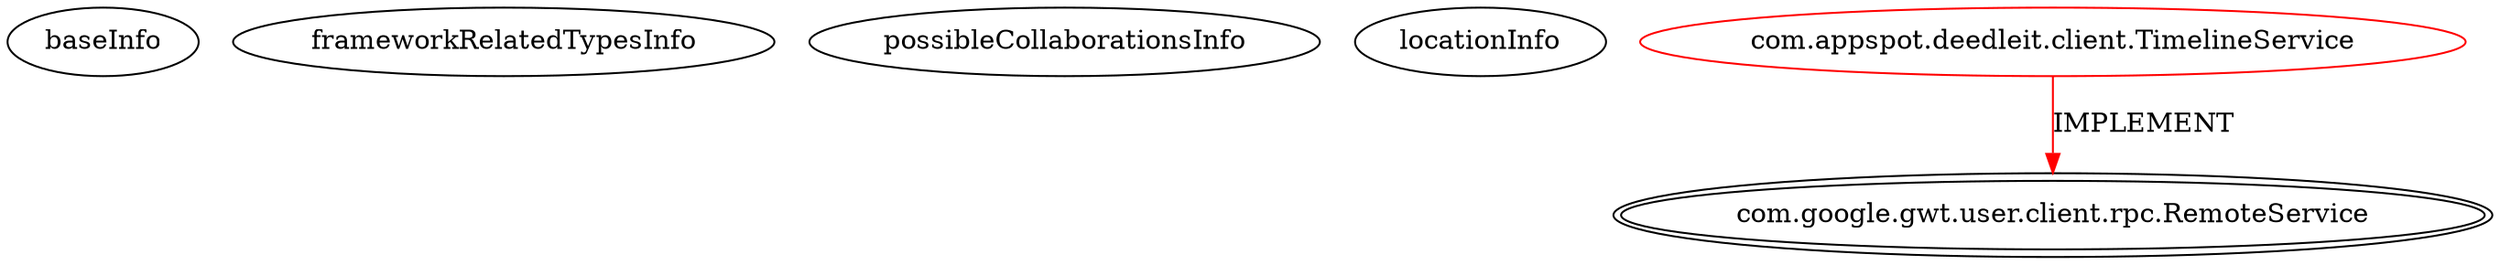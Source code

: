 digraph {
baseInfo[graphId=893,category="extension_graph",isAnonymous=false,possibleRelation=false]
frameworkRelatedTypesInfo[0="com.google.gwt.user.client.rpc.RemoteService"]
possibleCollaborationsInfo[]
locationInfo[projectName="bohdaq-DeedleJSON",filePath="/bohdaq-DeedleJSON/DeedleJSON-master/src/com/appspot/deedleit/client/TimelineService.java",contextSignature="TimelineService",graphId="893"]
0[label="com.appspot.deedleit.client.TimelineService",vertexType="ROOT_CLIENT_CLASS_DECLARATION",isFrameworkType=false,color=red]
1[label="com.google.gwt.user.client.rpc.RemoteService",vertexType="FRAMEWORK_INTERFACE_TYPE",isFrameworkType=true,peripheries=2]
0->1[label="IMPLEMENT",color=red]
}
